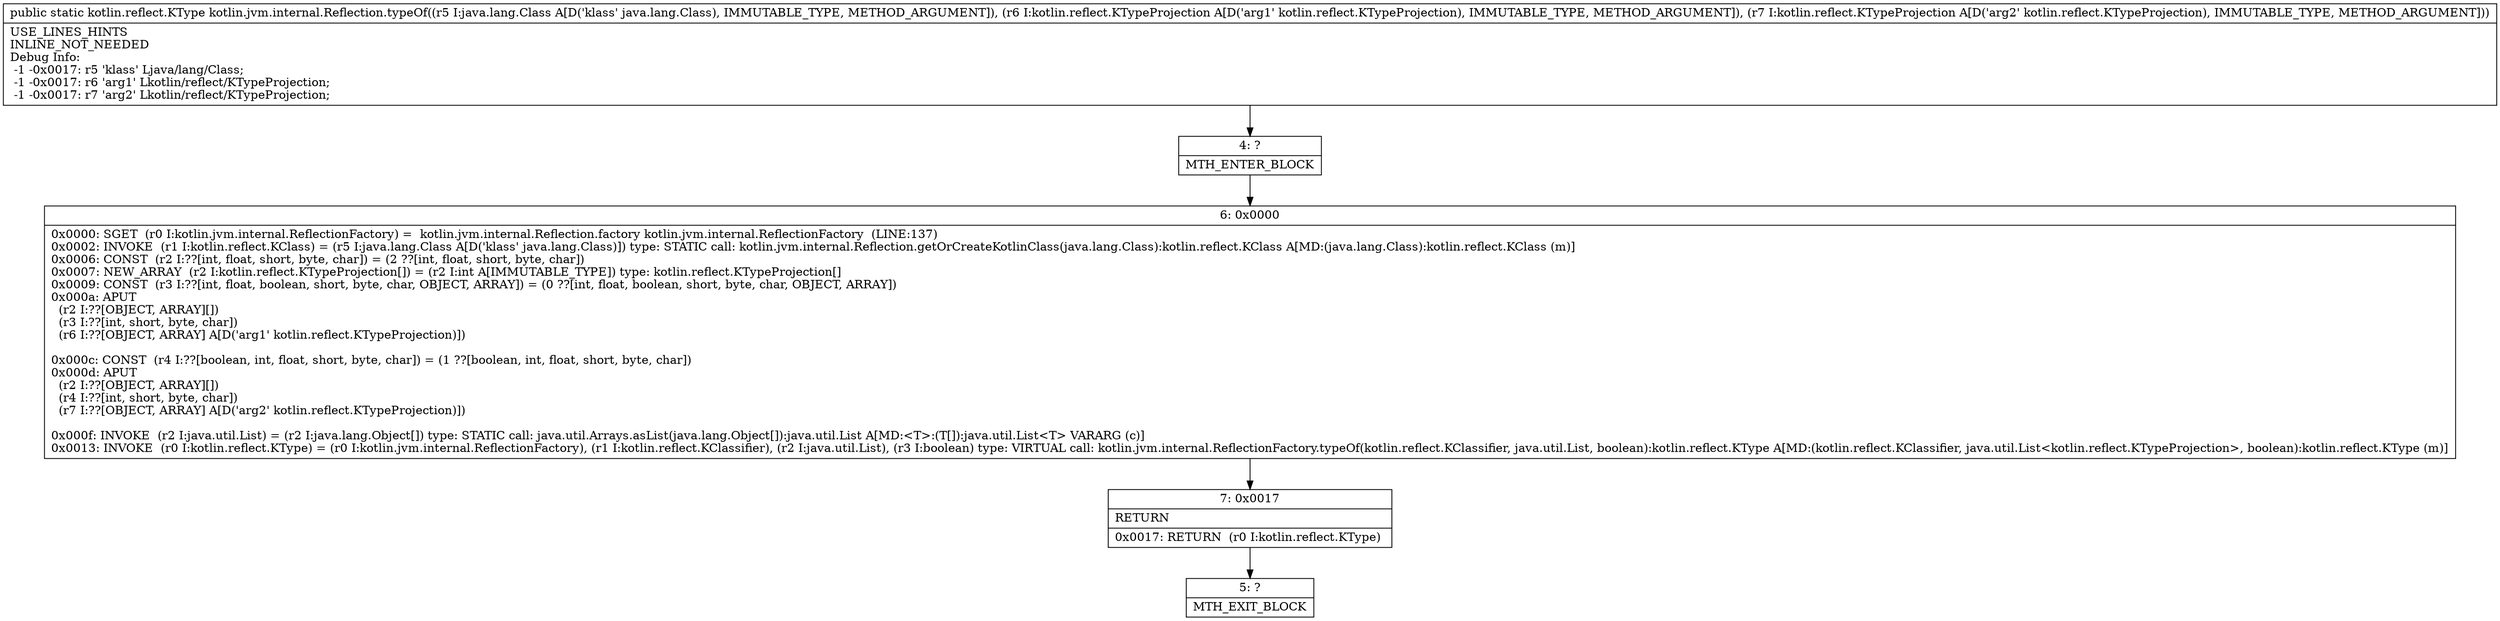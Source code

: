 digraph "CFG forkotlin.jvm.internal.Reflection.typeOf(Ljava\/lang\/Class;Lkotlin\/reflect\/KTypeProjection;Lkotlin\/reflect\/KTypeProjection;)Lkotlin\/reflect\/KType;" {
Node_4 [shape=record,label="{4\:\ ?|MTH_ENTER_BLOCK\l}"];
Node_6 [shape=record,label="{6\:\ 0x0000|0x0000: SGET  (r0 I:kotlin.jvm.internal.ReflectionFactory) =  kotlin.jvm.internal.Reflection.factory kotlin.jvm.internal.ReflectionFactory  (LINE:137)\l0x0002: INVOKE  (r1 I:kotlin.reflect.KClass) = (r5 I:java.lang.Class A[D('klass' java.lang.Class)]) type: STATIC call: kotlin.jvm.internal.Reflection.getOrCreateKotlinClass(java.lang.Class):kotlin.reflect.KClass A[MD:(java.lang.Class):kotlin.reflect.KClass (m)]\l0x0006: CONST  (r2 I:??[int, float, short, byte, char]) = (2 ??[int, float, short, byte, char]) \l0x0007: NEW_ARRAY  (r2 I:kotlin.reflect.KTypeProjection[]) = (r2 I:int A[IMMUTABLE_TYPE]) type: kotlin.reflect.KTypeProjection[] \l0x0009: CONST  (r3 I:??[int, float, boolean, short, byte, char, OBJECT, ARRAY]) = (0 ??[int, float, boolean, short, byte, char, OBJECT, ARRAY]) \l0x000a: APUT  \l  (r2 I:??[OBJECT, ARRAY][])\l  (r3 I:??[int, short, byte, char])\l  (r6 I:??[OBJECT, ARRAY] A[D('arg1' kotlin.reflect.KTypeProjection)])\l \l0x000c: CONST  (r4 I:??[boolean, int, float, short, byte, char]) = (1 ??[boolean, int, float, short, byte, char]) \l0x000d: APUT  \l  (r2 I:??[OBJECT, ARRAY][])\l  (r4 I:??[int, short, byte, char])\l  (r7 I:??[OBJECT, ARRAY] A[D('arg2' kotlin.reflect.KTypeProjection)])\l \l0x000f: INVOKE  (r2 I:java.util.List) = (r2 I:java.lang.Object[]) type: STATIC call: java.util.Arrays.asList(java.lang.Object[]):java.util.List A[MD:\<T\>:(T[]):java.util.List\<T\> VARARG (c)]\l0x0013: INVOKE  (r0 I:kotlin.reflect.KType) = (r0 I:kotlin.jvm.internal.ReflectionFactory), (r1 I:kotlin.reflect.KClassifier), (r2 I:java.util.List), (r3 I:boolean) type: VIRTUAL call: kotlin.jvm.internal.ReflectionFactory.typeOf(kotlin.reflect.KClassifier, java.util.List, boolean):kotlin.reflect.KType A[MD:(kotlin.reflect.KClassifier, java.util.List\<kotlin.reflect.KTypeProjection\>, boolean):kotlin.reflect.KType (m)]\l}"];
Node_7 [shape=record,label="{7\:\ 0x0017|RETURN\l|0x0017: RETURN  (r0 I:kotlin.reflect.KType) \l}"];
Node_5 [shape=record,label="{5\:\ ?|MTH_EXIT_BLOCK\l}"];
MethodNode[shape=record,label="{public static kotlin.reflect.KType kotlin.jvm.internal.Reflection.typeOf((r5 I:java.lang.Class A[D('klass' java.lang.Class), IMMUTABLE_TYPE, METHOD_ARGUMENT]), (r6 I:kotlin.reflect.KTypeProjection A[D('arg1' kotlin.reflect.KTypeProjection), IMMUTABLE_TYPE, METHOD_ARGUMENT]), (r7 I:kotlin.reflect.KTypeProjection A[D('arg2' kotlin.reflect.KTypeProjection), IMMUTABLE_TYPE, METHOD_ARGUMENT]))  | USE_LINES_HINTS\lINLINE_NOT_NEEDED\lDebug Info:\l  \-1 \-0x0017: r5 'klass' Ljava\/lang\/Class;\l  \-1 \-0x0017: r6 'arg1' Lkotlin\/reflect\/KTypeProjection;\l  \-1 \-0x0017: r7 'arg2' Lkotlin\/reflect\/KTypeProjection;\l}"];
MethodNode -> Node_4;Node_4 -> Node_6;
Node_6 -> Node_7;
Node_7 -> Node_5;
}

